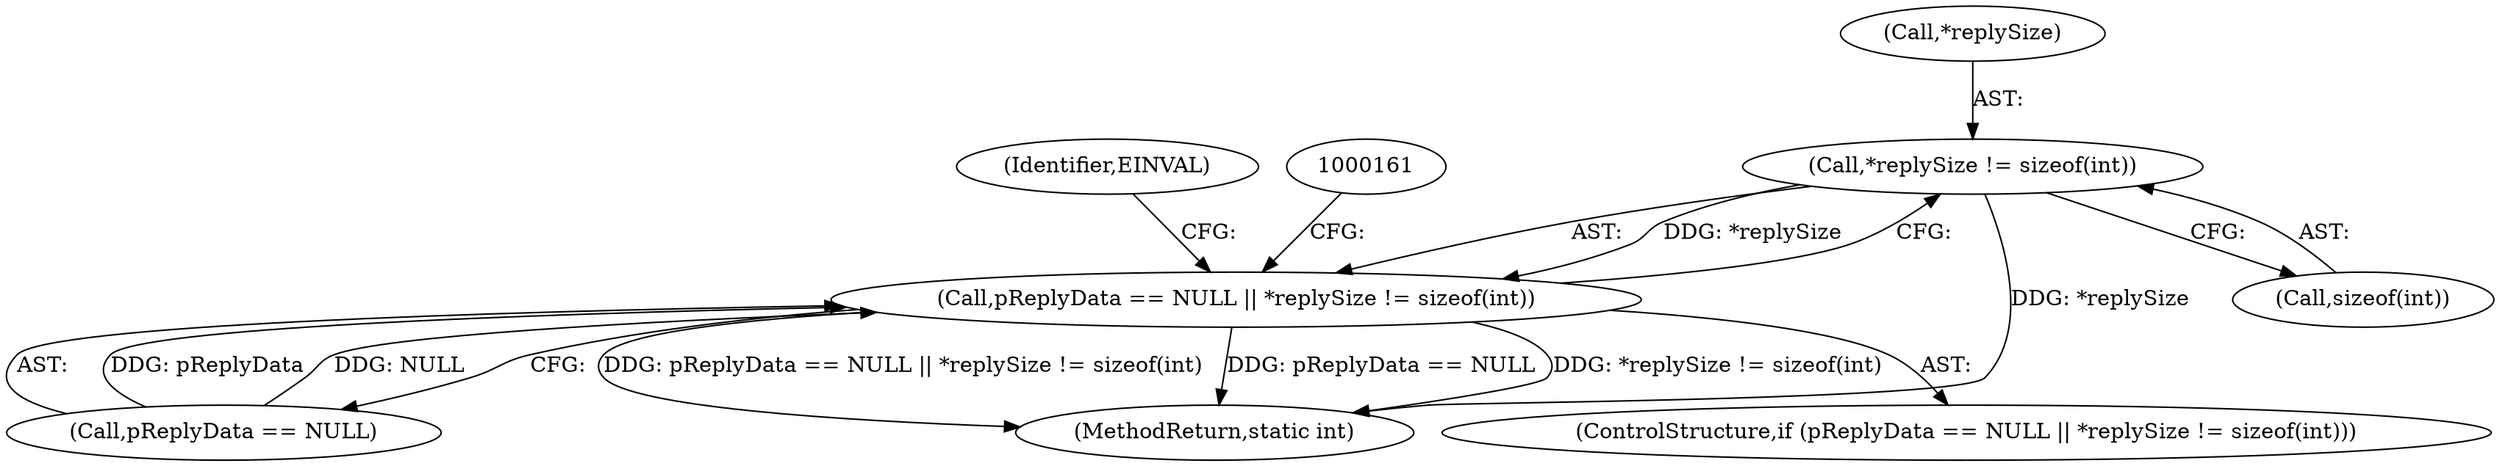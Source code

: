 digraph "0_Android_aeea52da00d210587fb3ed895de3d5f2e0264c88_0@pointer" {
"1000149" [label="(Call,*replySize != sizeof(int))"];
"1000145" [label="(Call,pReplyData == NULL || *replySize != sizeof(int))"];
"1000548" [label="(MethodReturn,static int)"];
"1000150" [label="(Call,*replySize)"];
"1000146" [label="(Call,pReplyData == NULL)"];
"1000145" [label="(Call,pReplyData == NULL || *replySize != sizeof(int))"];
"1000157" [label="(Identifier,EINVAL)"];
"1000144" [label="(ControlStructure,if (pReplyData == NULL || *replySize != sizeof(int)))"];
"1000152" [label="(Call,sizeof(int))"];
"1000149" [label="(Call,*replySize != sizeof(int))"];
"1000149" -> "1000145"  [label="AST: "];
"1000149" -> "1000152"  [label="CFG: "];
"1000150" -> "1000149"  [label="AST: "];
"1000152" -> "1000149"  [label="AST: "];
"1000145" -> "1000149"  [label="CFG: "];
"1000149" -> "1000548"  [label="DDG: *replySize"];
"1000149" -> "1000145"  [label="DDG: *replySize"];
"1000145" -> "1000144"  [label="AST: "];
"1000145" -> "1000146"  [label="CFG: "];
"1000146" -> "1000145"  [label="AST: "];
"1000157" -> "1000145"  [label="CFG: "];
"1000161" -> "1000145"  [label="CFG: "];
"1000145" -> "1000548"  [label="DDG: *replySize != sizeof(int)"];
"1000145" -> "1000548"  [label="DDG: pReplyData == NULL || *replySize != sizeof(int)"];
"1000145" -> "1000548"  [label="DDG: pReplyData == NULL"];
"1000146" -> "1000145"  [label="DDG: pReplyData"];
"1000146" -> "1000145"  [label="DDG: NULL"];
}
